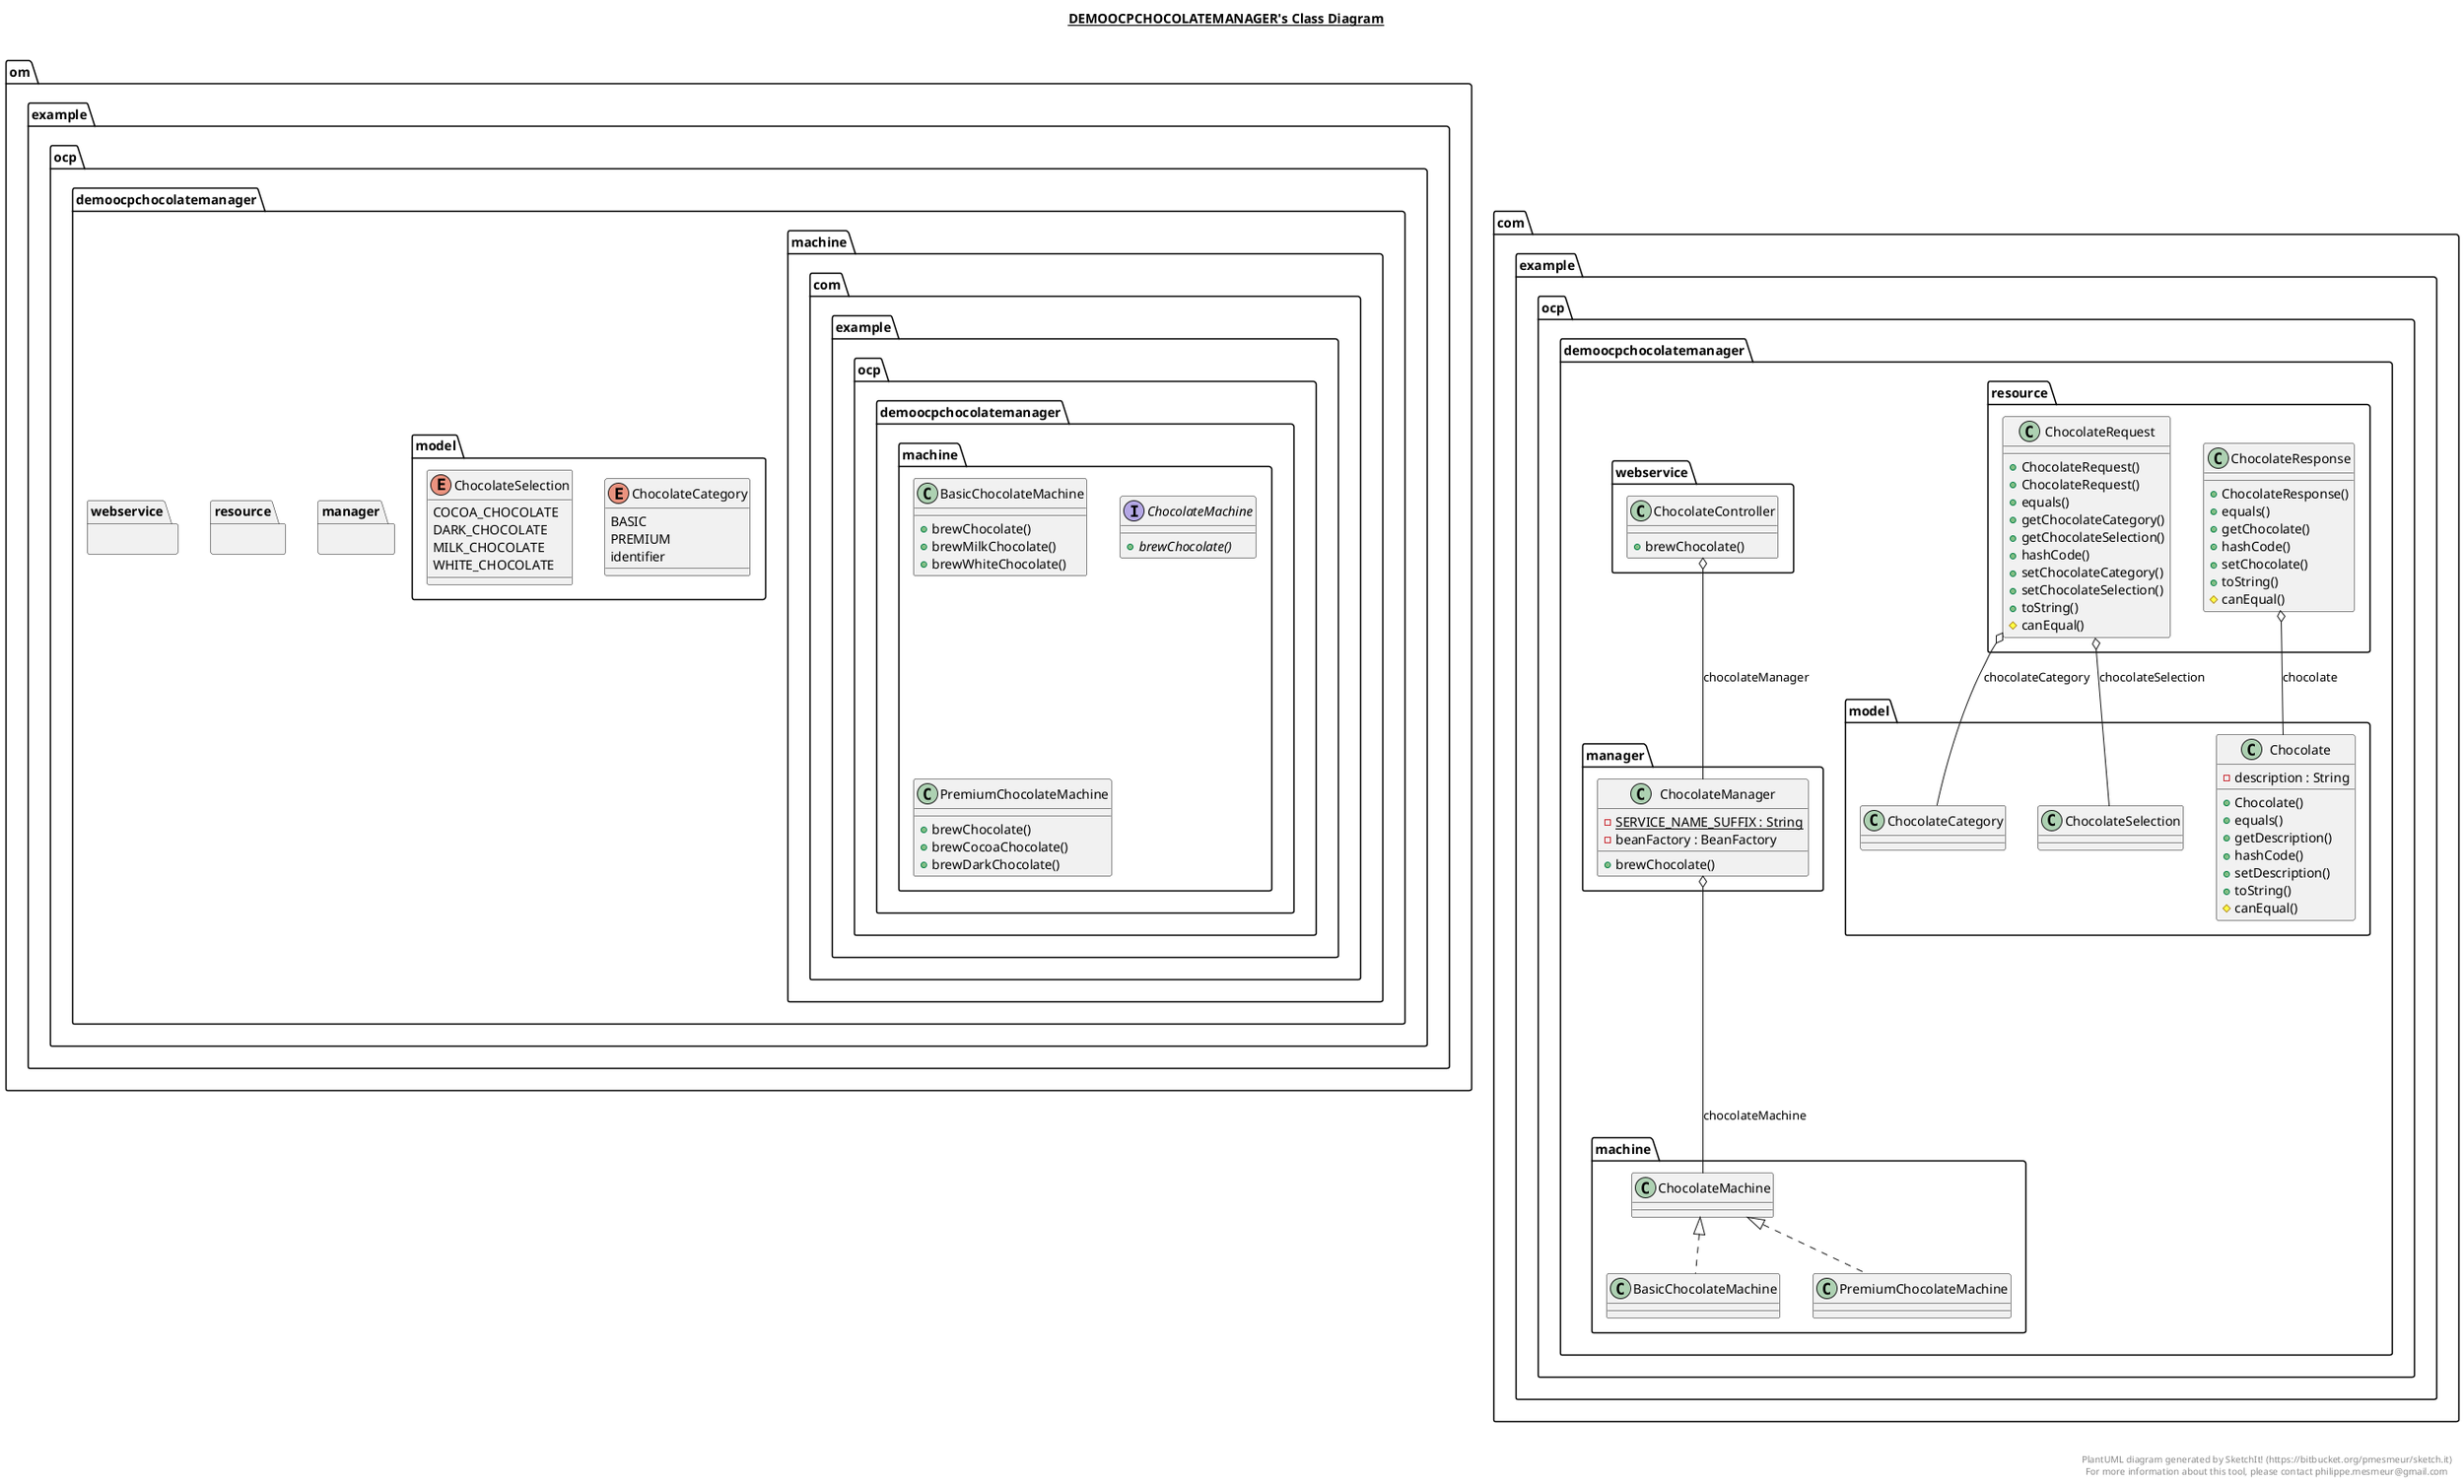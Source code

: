 @startuml

title __DEMOOCPCHOCOLATEMANAGER's Class Diagram__\n


    namespace om.example.ocp.demoocpchocolatemanager {
      namespace machine {
        class com.example.ocp.demoocpchocolatemanager.machine.BasicChocolateMachine {
            + brewChocolate()
            + brewMilkChocolate()
            + brewWhiteChocolate()
        }
      }
    }




    namespace om.example.ocp.demoocpchocolatemanager {
      namespace machine {
        interface com.example.ocp.demoocpchocolatemanager.machine.ChocolateMachine {
            {abstract} + brewChocolate()
        }
      }
    }




    namespace om.example.ocp.demoocpchocolatemanager {
      namespace machine {
        class com.example.ocp.demoocpchocolatemanager.machine.PremiumChocolateMachine {
            + brewChocolate()
            + brewCocoaChocolate()
            + brewDarkChocolate()
        }
      }
    }



  com.example.ocp.demoocpchocolatemanager.machine.BasicChocolateMachine .up.|> com.example.ocp.demoocpchocolatemanager.machine.ChocolateMachine
  com.example.ocp.demoocpchocolatemanager.machine.PremiumChocolateMachine .up.|> com.example.ocp.demoocpchocolatemanager.machine.ChocolateMachine


    namespace om.example.ocp.demoocpchocolatemanager {
      namespace manager {
        class com.example.ocp.demoocpchocolatemanager.manager.ChocolateManager {
            {static} - SERVICE_NAME_SUFFIX : String
            - beanFactory : BeanFactory
            + brewChocolate()
        }
      }
    }



  com.example.ocp.demoocpchocolatemanager.manager.ChocolateManager o-- com.example.ocp.demoocpchocolatemanager.machine.ChocolateMachine : chocolateMachine

    namespace om.example.ocp.demoocpchocolatemanager {
      namespace model {
        class com.example.ocp.demoocpchocolatemanager.model.Chocolate {
            - description : String
            + Chocolate()
            + equals()
            + getDescription()
            + hashCode()
            + setDescription()
            + toString()
            # canEqual()
        }
      }
    }








    namespace om.example.ocp.demoocpchocolatemanager {
      namespace model {
        enum ChocolateCategory {
          BASIC
          PREMIUM
          identifier
        }
      }
    }




    namespace om.example.ocp.demoocpchocolatemanager {
      namespace model {
        enum ChocolateSelection {
          COCOA_CHOCOLATE
          DARK_CHOCOLATE
          MILK_CHOCOLATE
          WHITE_CHOCOLATE
        }
      }
    }


    namespace om.example.ocp.demoocpchocolatemanager {
      namespace resource {
        class com.example.ocp.demoocpchocolatemanager.resource.ChocolateRequest {
            + ChocolateRequest()
            + ChocolateRequest()
            + equals()
            + getChocolateCategory()
            + getChocolateSelection()
            + hashCode()
            + setChocolateCategory()
            + setChocolateSelection()
            + toString()
            # canEqual()
        }
      }
    }





    namespace om.example.ocp.demoocpchocolatemanager {
      namespace resource {
        class com.example.ocp.demoocpchocolatemanager.resource.ChocolateResponse {
            + ChocolateResponse()
            + equals()
            + getChocolate()
            + hashCode()
            + setChocolate()
            + toString()
            # canEqual()
        }
      }
    }



  com.example.ocp.demoocpchocolatemanager.resource.ChocolateRequest o-- com.example.ocp.demoocpchocolatemanager.model.ChocolateCategory : chocolateCategory
  com.example.ocp.demoocpchocolatemanager.resource.ChocolateRequest o-- com.example.ocp.demoocpchocolatemanager.model.ChocolateSelection : chocolateSelection
  com.example.ocp.demoocpchocolatemanager.resource.ChocolateResponse o-- com.example.ocp.demoocpchocolatemanager.model.Chocolate : chocolate
    namespace om.example.ocp.demoocpchocolatemanager {
      namespace webservice {
        class com.example.ocp.demoocpchocolatemanager.webservice.ChocolateController {
            + brewChocolate()
        }
      }
    }



  com.example.ocp.demoocpchocolatemanager.webservice.ChocolateController o-- com.example.ocp.demoocpchocolatemanager.manager.ChocolateManager : chocolateManager


right footer


PlantUML diagram generated by SketchIt! (https://bitbucket.org/pmesmeur/sketch.it)
For more information about this tool, please contact philippe.mesmeur@gmail.com
endfooter

@enduml
